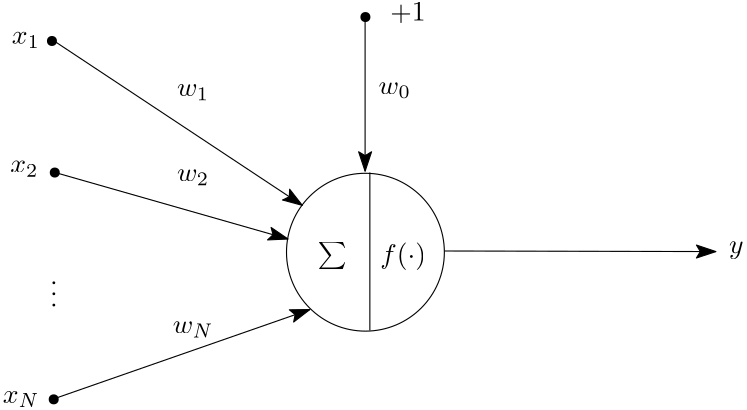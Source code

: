 <?xml version="1.0"?>
<!DOCTYPE ipe SYSTEM "ipe.dtd">
<ipe version="70010" creator="Ipe 7.0.10">
<info created="D:20150428121745" modified="D:20150428121745"/>
<ipestyle name="basic">
<symbol name="arrow/arc(spx)">
<path stroke="sym-stroke" fill="sym-stroke" pen="sym-pen">
0 0 m
-1 0.333 l
-1 -0.333 l
h
</path>
</symbol>
<symbol name="arrow/farc(spx)">
<path stroke="sym-stroke" fill="white" pen="sym-pen">
0 0 m
-1 0.333 l
-1 -0.333 l
h
</path>
</symbol>
<symbol name="mark/circle(sx)" transformations="translations">
<path fill="sym-stroke">
0.6 0 0 0.6 0 0 e
0.4 0 0 0.4 0 0 e
</path>
</symbol>
<symbol name="mark/disk(sx)" transformations="translations">
<path fill="sym-stroke">
0.6 0 0 0.6 0 0 e
</path>
</symbol>
<symbol name="mark/fdisk(sfx)" transformations="translations">
<group>
<path fill="sym-stroke" fillrule="eofill">
0.6 0 0 0.6 0 0 e
0.4 0 0 0.4 0 0 e
</path>
<path fill="sym-fill">
0.4 0 0 0.4 0 0 e
</path>
</group>
</symbol>
<symbol name="mark/box(sx)" transformations="translations">
<path fill="sym-stroke" fillrule="eofill">
-0.6 -0.6 m
0.6 -0.6 l
0.6 0.6 l
-0.6 0.6 l
h
-0.4 -0.4 m
0.4 -0.4 l
0.4 0.4 l
-0.4 0.4 l
h
</path>
</symbol>
<symbol name="mark/square(sx)" transformations="translations">
<path fill="sym-stroke">
-0.6 -0.6 m
0.6 -0.6 l
0.6 0.6 l
-0.6 0.6 l
h
</path>
</symbol>
<symbol name="mark/fsquare(sfx)" transformations="translations">
<group>
<path fill="sym-stroke" fillrule="eofill">
-0.6 -0.6 m
0.6 -0.6 l
0.6 0.6 l
-0.6 0.6 l
h
-0.4 -0.4 m
0.4 -0.4 l
0.4 0.4 l
-0.4 0.4 l
h
</path>
<path fill="sym-fill">
-0.4 -0.4 m
0.4 -0.4 l
0.4 0.4 l
-0.4 0.4 l
h
</path>
</group>
</symbol>
<symbol name="mark/cross(sx)" transformations="translations">
<group>
<path fill="sym-stroke">
-0.43 -0.57 m
0.57 0.43 l
0.43 0.57 l
-0.57 -0.43 l
h
</path>
<path fill="sym-stroke">
-0.43 0.57 m
0.57 -0.43 l
0.43 -0.57 l
-0.57 0.43 l
h
</path>
</group>
</symbol>
<symbol name="arrow/fnormal(spx)">
<path stroke="sym-stroke" fill="white" pen="sym-pen">
0 0 m
-1 0.333 l
-1 -0.333 l
h
</path>
</symbol>
<symbol name="arrow/pointed(spx)">
<path stroke="sym-stroke" fill="sym-stroke" pen="sym-pen">
0 0 m
-1 0.333 l
-0.8 0 l
-1 -0.333 l
h
</path>
</symbol>
<symbol name="arrow/fpointed(spx)">
<path stroke="sym-stroke" fill="white" pen="sym-pen">
0 0 m
-1 0.333 l
-0.8 0 l
-1 -0.333 l
h
</path>
</symbol>
<symbol name="arrow/linear(spx)">
<path stroke="sym-stroke" pen="sym-pen">
-1 0.333 m
0 0 l
-1 -0.333 l
</path>
</symbol>
<symbol name="arrow/fdouble(spx)">
<path stroke="sym-stroke" fill="white" pen="sym-pen">
0 0 m
-1 0.333 l
-1 -0.333 l
h
-1 0 m
-2 0.333 l
-2 -0.333 l
h
</path>
</symbol>
<symbol name="arrow/double(spx)">
<path stroke="sym-stroke" fill="sym-stroke" pen="sym-pen">
0 0 m
-1 0.333 l
-1 -0.333 l
h
-1 0 m
-2 0.333 l
-2 -0.333 l
h
</path>
</symbol>
<pen name="heavier" value="0.8"/>
<pen name="fat" value="1.2"/>
<pen name="ultrafat" value="2"/>
<symbolsize name="large" value="5"/>
<symbolsize name="small" value="2"/>
<symbolsize name="tiny" value="1.1"/>
<arrowsize name="large" value="10"/>
<arrowsize name="small" value="5"/>
<arrowsize name="tiny" value="3"/>
<color name="red" value="1 0 0"/>
<color name="green" value="0 1 0"/>
<color name="blue" value="0 0 1"/>
<color name="yellow" value="1 1 0"/>
<color name="orange" value="1 0.647 0"/>
<color name="gold" value="1 0.843 0"/>
<color name="purple" value="0.627 0.125 0.941"/>
<color name="gray" value="0.745"/>
<color name="brown" value="0.647 0.165 0.165"/>
<color name="navy" value="0 0 0.502"/>
<color name="pink" value="1 0.753 0.796"/>
<color name="seagreen" value="0.18 0.545 0.341"/>
<color name="turquoise" value="0.251 0.878 0.816"/>
<color name="violet" value="0.933 0.51 0.933"/>
<color name="darkblue" value="0 0 0.545"/>
<color name="darkcyan" value="0 0.545 0.545"/>
<color name="darkgray" value="0.663"/>
<color name="darkgreen" value="0 0.392 0"/>
<color name="darkmagenta" value="0.545 0 0.545"/>
<color name="darkorange" value="1 0.549 0"/>
<color name="darkred" value="0.545 0 0"/>
<color name="lightblue" value="0.678 0.847 0.902"/>
<color name="lightcyan" value="0.878 1 1"/>
<color name="lightgray" value="0.827"/>
<color name="lightgreen" value="0.565 0.933 0.565"/>
<color name="lightyellow" value="1 1 0.878"/>
<dashstyle name="dashed" value="[4] 0"/>
<dashstyle name="dotted" value="[1 3] 0"/>
<dashstyle name="dash dotted" value="[4 2 1 2] 0"/>
<dashstyle name="dash dot dotted" value="[4 2 1 2 1 2] 0"/>
<textsize name="large" value="\large"/>
<textsize name="Large" value="\Large"/>
<textsize name="LARGE" value="\LARGE"/>
<textsize name="huge" value="\huge"/>
<textsize name="Huge" value="\Huge"/>
<textsize name="small" value="\small"/>
<textsize name="footnote" value="\footnotesize"/>
<textsize name="tiny" value="\tiny"/>
<textstyle name="center" begin="\begin{center}" end="\end{center}"/>
<textstyle name="itemize" begin="\begin{itemize}" end="\end{itemize}"/>
<textstyle name="item" begin="\begin{itemize}\item{}" end="\end{itemize}"/>
<gridsize name="4 pts" value="4"/>
<gridsize name="8 pts (~3 mm)" value="8"/>
<gridsize name="16 pts (~6 mm)" value="16"/>
<gridsize name="32 pts (~12 mm)" value="32"/>
<gridsize name="10 pts (~3.5 mm)" value="10"/>
<gridsize name="20 pts (~7 mm)" value="20"/>
<gridsize name="14 pts (~5 mm)" value="14"/>
<gridsize name="28 pts (~10 mm)" value="28"/>
<gridsize name="56 pts (~20 mm)" value="56"/>
<anglesize name="90 deg" value="90"/>
<anglesize name="60 deg" value="60"/>
<anglesize name="45 deg" value="45"/>
<anglesize name="30 deg" value="30"/>
<anglesize name="22.5 deg" value="22.5"/>
<tiling name="falling" angle="-60" step="4" width="1"/>
<tiling name="rising" angle="30" step="4" width="1"/>
</ipestyle>
<page>
<layer name="alpha"/>
<view layers="alpha" active="alpha"/>
<path layer="alpha" stroke="black">
28.4142 0 0 28.4142 283.038 498.21 e
</path>
<path matrix="0.921495 0 0 0.917528 21.3925 41.9074" stroke="black" arrow="pointed/normal">
161.408 580.791 m
259.269 515.702 l
</path>
<path matrix="0.868225 0 0 0.873663 33.6254 63.542" stroke="black" arrow="pointed/normal">
157.312 530.723 m
255.173 502.957 l
</path>
<path matrix="0.857764 -0.00661794 0.00438448 0.571804 30.3698 208.674" stroke="black" arrow="pointed/normal">
161.864 416.021 m
268.828 473.372 l
</path>
<use name="mark/disk(sx)" pos="170.182 574.248" size="normal" stroke="black"/>
<use matrix="1 0 0 1 0.318733 -0.796832" name="mark/disk(sx)" pos="170.882 527.681" size="normal" stroke="black"/>
<use matrix="1 0 0 1 -0.414352 6.83681" name="mark/disk(sx)" pos="171.232 438.398" size="normal" stroke="black"/>
<path stroke="black" arrow="pointed/normal">
311.415 498.646 m
409.202 498.438 l
</path>
<text transformations="translations" pos="215.214 554.422" stroke="black" type="label" width="11.602" height="4.294" depth="1.49" valign="baseline">$w_1$</text>
<text matrix="1 0 0 1 5.59376 0" transformations="translations" pos="209.62 523.76" stroke="black" type="label" width="11.602" height="4.294" depth="1.49" valign="baseline">$w_2$</text>
<text matrix="1 0 0 1 5.5498 0" transformations="translations" pos="208.121 469.029" stroke="black" type="label" width="14.689" height="4.294" depth="1.49" valign="baseline">$w_N$</text>
<text matrix="1 0 0 1 21.5463 -12.9278" transformations="translations" pos="147.905 491.626" stroke="black" type="label" width="2.767" height="14.999" depth="0" valign="baseline">$\vdots$</text>
<text matrix="1 0 0 1 40.6687 4.03994" transformations="translations" pos="115.047 569.193" stroke="black" type="label" width="10.163" height="4.294" depth="1.49" valign="baseline">$x_1$</text>
<text matrix="1 0 0 1 -6.4639 -11.5812" transformations="translations" pos="161.641 538.489" stroke="black" type="label" width="10.163" height="4.294" depth="1.49" valign="baseline">$x_2$</text>
<text matrix="1 0 0 1 -5.11725 -10.5038" transformations="translations" pos="157.601 454.459" stroke="black" type="label" width="13.25" height="4.294" depth="1.49" valign="baseline">$x_N$</text>
<path stroke="black" arrow="pointed/normal">
282.92 583.386 m
282.92 527.366 l
</path>
<text matrix="1 0 0 1 -19.9304 -12.9278" transformations="translations" pos="307.698 568.035" stroke="black" type="label" width="11.602" height="4.294" depth="1.49" valign="baseline">$w_0$</text>
<use matrix="1 0 0 1 112.849 8.61876" name="mark/disk(sx)" pos="170.182 574.248" size="normal" stroke="black"/>
<text matrix="1 0 0 1 176.949 12.3894" transformations="translations" pos="115.047 569.193" stroke="black" type="label" width="12.73" height="6.421" depth="0.83" valign="baseline">$+1$</text>
<path stroke="black">
284.632 526.886 m
284.632 470.057 l
</path>
<text matrix="1 0 0 1 -69.4869 -38.5141" transformations="translations" pos="335.266 533.08" stroke="black" type="label" width="10.516" height="7.473" depth="2.49" valign="baseline">$\sum$</text>
<text matrix="1 0 0 1 -106.924 -32.0502" transformations="translations" pos="395.326 526.347" stroke="black" type="label" width="16.466" height="7.473" depth="2.49" valign="baseline">$f(\cdot)$</text>
<text matrix="1 0 0 1 39.5914 -16.1597" transformations="translations" pos="374.318 513.958" stroke="black" type="label" width="5.242" height="4.297" depth="1.93" valign="baseline">$y$</text>
</page>
</ipe>
